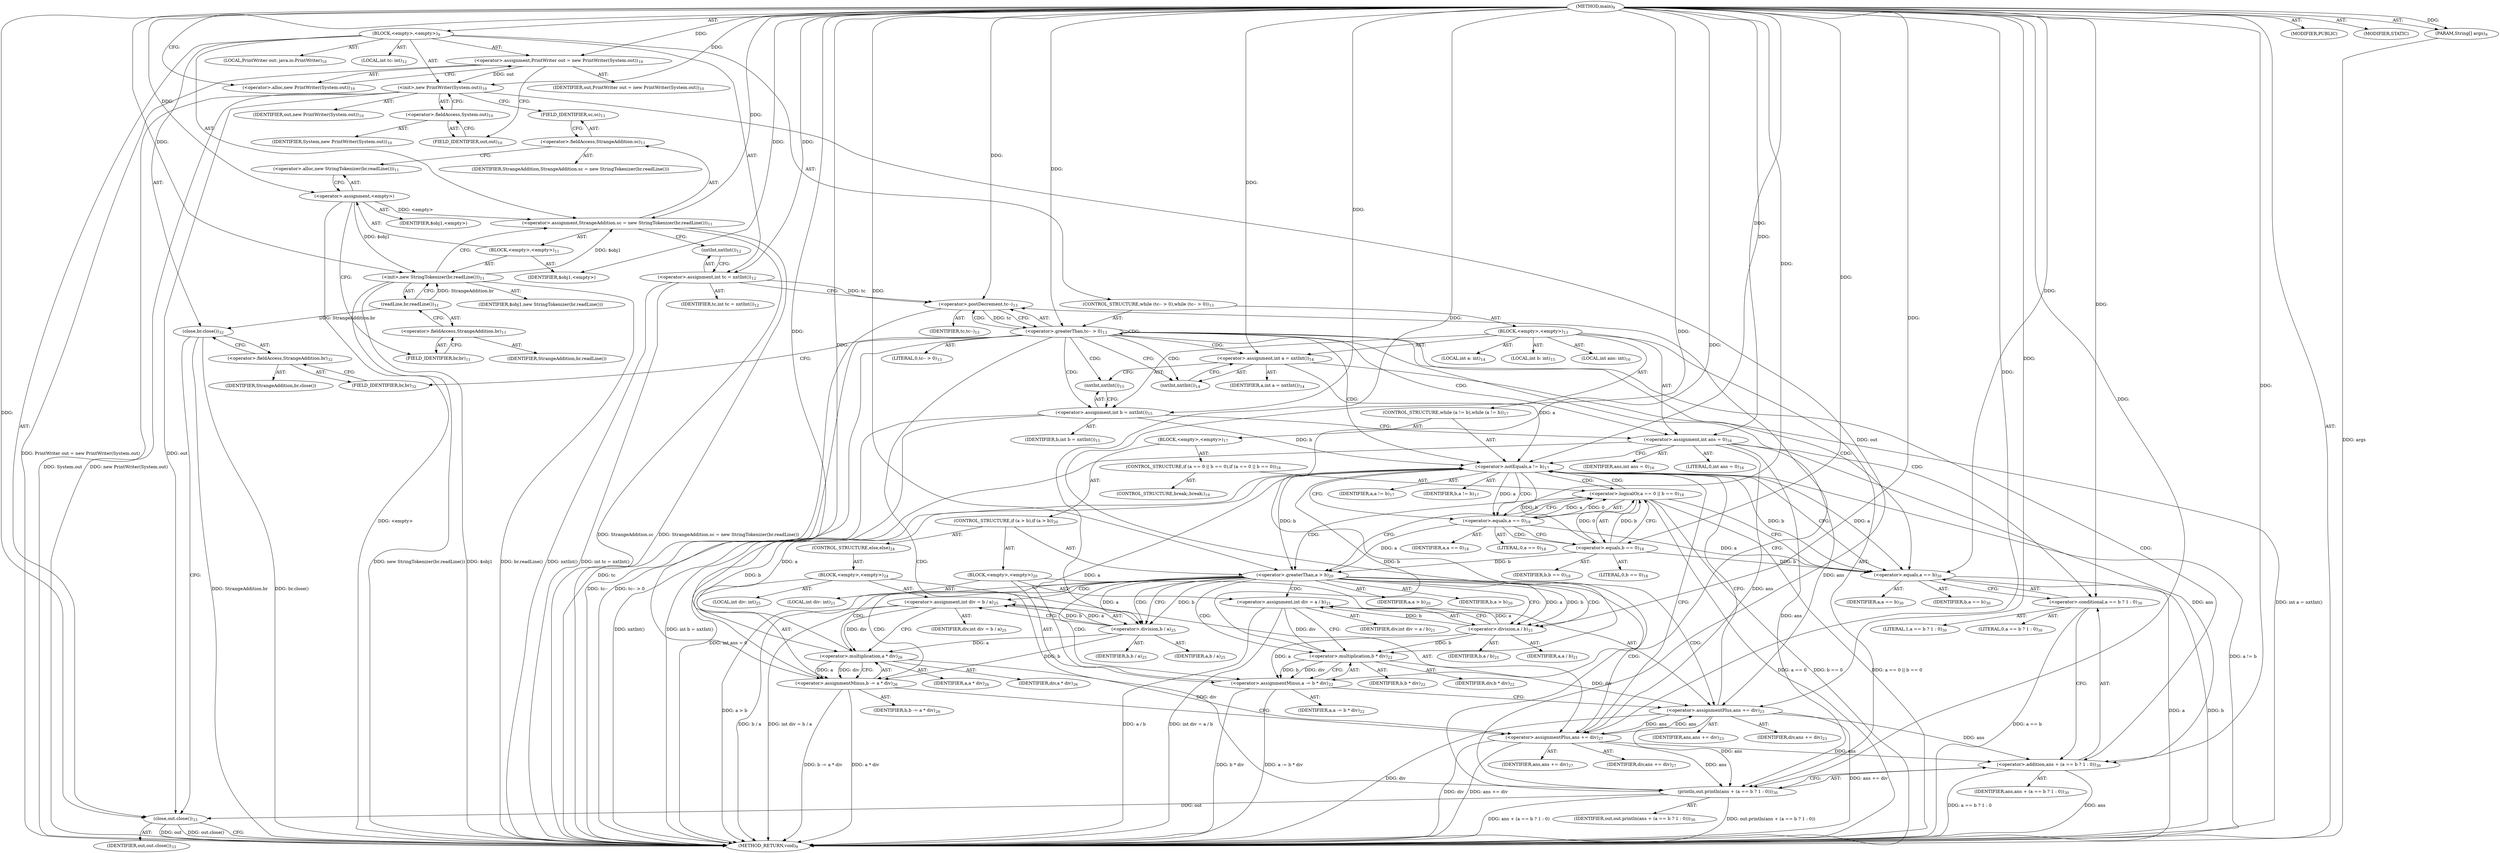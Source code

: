 digraph "main" {  
"21" [label = <(METHOD,main)<SUB>9</SUB>> ]
"22" [label = <(PARAM,String[] args)<SUB>9</SUB>> ]
"23" [label = <(BLOCK,&lt;empty&gt;,&lt;empty&gt;)<SUB>9</SUB>> ]
"4" [label = <(LOCAL,PrintWriter out: java.io.PrintWriter)<SUB>10</SUB>> ]
"24" [label = <(&lt;operator&gt;.assignment,PrintWriter out = new PrintWriter(System.out))<SUB>10</SUB>> ]
"25" [label = <(IDENTIFIER,out,PrintWriter out = new PrintWriter(System.out))<SUB>10</SUB>> ]
"26" [label = <(&lt;operator&gt;.alloc,new PrintWriter(System.out))<SUB>10</SUB>> ]
"27" [label = <(&lt;init&gt;,new PrintWriter(System.out))<SUB>10</SUB>> ]
"3" [label = <(IDENTIFIER,out,new PrintWriter(System.out))<SUB>10</SUB>> ]
"28" [label = <(&lt;operator&gt;.fieldAccess,System.out)<SUB>10</SUB>> ]
"29" [label = <(IDENTIFIER,System,new PrintWriter(System.out))<SUB>10</SUB>> ]
"30" [label = <(FIELD_IDENTIFIER,out,out)<SUB>10</SUB>> ]
"31" [label = <(&lt;operator&gt;.assignment,StrangeAddition.sc = new StringTokenizer(br.readLine()))<SUB>11</SUB>> ]
"32" [label = <(&lt;operator&gt;.fieldAccess,StrangeAddition.sc)<SUB>11</SUB>> ]
"33" [label = <(IDENTIFIER,StrangeAddition,StrangeAddition.sc = new StringTokenizer(br.readLine()))> ]
"34" [label = <(FIELD_IDENTIFIER,sc,sc)<SUB>11</SUB>> ]
"35" [label = <(BLOCK,&lt;empty&gt;,&lt;empty&gt;)<SUB>11</SUB>> ]
"36" [label = <(&lt;operator&gt;.assignment,&lt;empty&gt;)> ]
"37" [label = <(IDENTIFIER,$obj1,&lt;empty&gt;)> ]
"38" [label = <(&lt;operator&gt;.alloc,new StringTokenizer(br.readLine()))<SUB>11</SUB>> ]
"39" [label = <(&lt;init&gt;,new StringTokenizer(br.readLine()))<SUB>11</SUB>> ]
"40" [label = <(IDENTIFIER,$obj1,new StringTokenizer(br.readLine()))> ]
"41" [label = <(readLine,br.readLine())<SUB>11</SUB>> ]
"42" [label = <(&lt;operator&gt;.fieldAccess,StrangeAddition.br)<SUB>11</SUB>> ]
"43" [label = <(IDENTIFIER,StrangeAddition,br.readLine())> ]
"44" [label = <(FIELD_IDENTIFIER,br,br)<SUB>11</SUB>> ]
"45" [label = <(IDENTIFIER,$obj1,&lt;empty&gt;)> ]
"46" [label = <(LOCAL,int tc: int)<SUB>12</SUB>> ]
"47" [label = <(&lt;operator&gt;.assignment,int tc = nxtInt())<SUB>12</SUB>> ]
"48" [label = <(IDENTIFIER,tc,int tc = nxtInt())<SUB>12</SUB>> ]
"49" [label = <(nxtInt,nxtInt())<SUB>12</SUB>> ]
"50" [label = <(CONTROL_STRUCTURE,while (tc-- &gt; 0),while (tc-- &gt; 0))<SUB>13</SUB>> ]
"51" [label = <(&lt;operator&gt;.greaterThan,tc-- &gt; 0)<SUB>13</SUB>> ]
"52" [label = <(&lt;operator&gt;.postDecrement,tc--)<SUB>13</SUB>> ]
"53" [label = <(IDENTIFIER,tc,tc--)<SUB>13</SUB>> ]
"54" [label = <(LITERAL,0,tc-- &gt; 0)<SUB>13</SUB>> ]
"55" [label = <(BLOCK,&lt;empty&gt;,&lt;empty&gt;)<SUB>13</SUB>> ]
"56" [label = <(LOCAL,int a: int)<SUB>14</SUB>> ]
"57" [label = <(&lt;operator&gt;.assignment,int a = nxtInt())<SUB>14</SUB>> ]
"58" [label = <(IDENTIFIER,a,int a = nxtInt())<SUB>14</SUB>> ]
"59" [label = <(nxtInt,nxtInt())<SUB>14</SUB>> ]
"60" [label = <(LOCAL,int b: int)<SUB>15</SUB>> ]
"61" [label = <(&lt;operator&gt;.assignment,int b = nxtInt())<SUB>15</SUB>> ]
"62" [label = <(IDENTIFIER,b,int b = nxtInt())<SUB>15</SUB>> ]
"63" [label = <(nxtInt,nxtInt())<SUB>15</SUB>> ]
"64" [label = <(LOCAL,int ans: int)<SUB>16</SUB>> ]
"65" [label = <(&lt;operator&gt;.assignment,int ans = 0)<SUB>16</SUB>> ]
"66" [label = <(IDENTIFIER,ans,int ans = 0)<SUB>16</SUB>> ]
"67" [label = <(LITERAL,0,int ans = 0)<SUB>16</SUB>> ]
"68" [label = <(CONTROL_STRUCTURE,while (a != b),while (a != b))<SUB>17</SUB>> ]
"69" [label = <(&lt;operator&gt;.notEquals,a != b)<SUB>17</SUB>> ]
"70" [label = <(IDENTIFIER,a,a != b)<SUB>17</SUB>> ]
"71" [label = <(IDENTIFIER,b,a != b)<SUB>17</SUB>> ]
"72" [label = <(BLOCK,&lt;empty&gt;,&lt;empty&gt;)<SUB>17</SUB>> ]
"73" [label = <(CONTROL_STRUCTURE,if (a == 0 || b == 0),if (a == 0 || b == 0))<SUB>18</SUB>> ]
"74" [label = <(&lt;operator&gt;.logicalOr,a == 0 || b == 0)<SUB>18</SUB>> ]
"75" [label = <(&lt;operator&gt;.equals,a == 0)<SUB>18</SUB>> ]
"76" [label = <(IDENTIFIER,a,a == 0)<SUB>18</SUB>> ]
"77" [label = <(LITERAL,0,a == 0)<SUB>18</SUB>> ]
"78" [label = <(&lt;operator&gt;.equals,b == 0)<SUB>18</SUB>> ]
"79" [label = <(IDENTIFIER,b,b == 0)<SUB>18</SUB>> ]
"80" [label = <(LITERAL,0,b == 0)<SUB>18</SUB>> ]
"81" [label = <(CONTROL_STRUCTURE,break;,break;)<SUB>19</SUB>> ]
"82" [label = <(CONTROL_STRUCTURE,if (a &gt; b),if (a &gt; b))<SUB>20</SUB>> ]
"83" [label = <(&lt;operator&gt;.greaterThan,a &gt; b)<SUB>20</SUB>> ]
"84" [label = <(IDENTIFIER,a,a &gt; b)<SUB>20</SUB>> ]
"85" [label = <(IDENTIFIER,b,a &gt; b)<SUB>20</SUB>> ]
"86" [label = <(BLOCK,&lt;empty&gt;,&lt;empty&gt;)<SUB>20</SUB>> ]
"87" [label = <(LOCAL,int div: int)<SUB>21</SUB>> ]
"88" [label = <(&lt;operator&gt;.assignment,int div = a / b)<SUB>21</SUB>> ]
"89" [label = <(IDENTIFIER,div,int div = a / b)<SUB>21</SUB>> ]
"90" [label = <(&lt;operator&gt;.division,a / b)<SUB>21</SUB>> ]
"91" [label = <(IDENTIFIER,a,a / b)<SUB>21</SUB>> ]
"92" [label = <(IDENTIFIER,b,a / b)<SUB>21</SUB>> ]
"93" [label = <(&lt;operator&gt;.assignmentMinus,a -= b * div)<SUB>22</SUB>> ]
"94" [label = <(IDENTIFIER,a,a -= b * div)<SUB>22</SUB>> ]
"95" [label = <(&lt;operator&gt;.multiplication,b * div)<SUB>22</SUB>> ]
"96" [label = <(IDENTIFIER,b,b * div)<SUB>22</SUB>> ]
"97" [label = <(IDENTIFIER,div,b * div)<SUB>22</SUB>> ]
"98" [label = <(&lt;operator&gt;.assignmentPlus,ans += div)<SUB>23</SUB>> ]
"99" [label = <(IDENTIFIER,ans,ans += div)<SUB>23</SUB>> ]
"100" [label = <(IDENTIFIER,div,ans += div)<SUB>23</SUB>> ]
"101" [label = <(CONTROL_STRUCTURE,else,else)<SUB>24</SUB>> ]
"102" [label = <(BLOCK,&lt;empty&gt;,&lt;empty&gt;)<SUB>24</SUB>> ]
"103" [label = <(LOCAL,int div: int)<SUB>25</SUB>> ]
"104" [label = <(&lt;operator&gt;.assignment,int div = b / a)<SUB>25</SUB>> ]
"105" [label = <(IDENTIFIER,div,int div = b / a)<SUB>25</SUB>> ]
"106" [label = <(&lt;operator&gt;.division,b / a)<SUB>25</SUB>> ]
"107" [label = <(IDENTIFIER,b,b / a)<SUB>25</SUB>> ]
"108" [label = <(IDENTIFIER,a,b / a)<SUB>25</SUB>> ]
"109" [label = <(&lt;operator&gt;.assignmentMinus,b -= a * div)<SUB>26</SUB>> ]
"110" [label = <(IDENTIFIER,b,b -= a * div)<SUB>26</SUB>> ]
"111" [label = <(&lt;operator&gt;.multiplication,a * div)<SUB>26</SUB>> ]
"112" [label = <(IDENTIFIER,a,a * div)<SUB>26</SUB>> ]
"113" [label = <(IDENTIFIER,div,a * div)<SUB>26</SUB>> ]
"114" [label = <(&lt;operator&gt;.assignmentPlus,ans += div)<SUB>27</SUB>> ]
"115" [label = <(IDENTIFIER,ans,ans += div)<SUB>27</SUB>> ]
"116" [label = <(IDENTIFIER,div,ans += div)<SUB>27</SUB>> ]
"117" [label = <(println,out.println(ans + (a == b ? 1 : 0)))<SUB>30</SUB>> ]
"118" [label = <(IDENTIFIER,out,out.println(ans + (a == b ? 1 : 0)))<SUB>30</SUB>> ]
"119" [label = <(&lt;operator&gt;.addition,ans + (a == b ? 1 : 0))<SUB>30</SUB>> ]
"120" [label = <(IDENTIFIER,ans,ans + (a == b ? 1 : 0))<SUB>30</SUB>> ]
"121" [label = <(&lt;operator&gt;.conditional,a == b ? 1 : 0)<SUB>30</SUB>> ]
"122" [label = <(&lt;operator&gt;.equals,a == b)<SUB>30</SUB>> ]
"123" [label = <(IDENTIFIER,a,a == b)<SUB>30</SUB>> ]
"124" [label = <(IDENTIFIER,b,a == b)<SUB>30</SUB>> ]
"125" [label = <(LITERAL,1,a == b ? 1 : 0)<SUB>30</SUB>> ]
"126" [label = <(LITERAL,0,a == b ? 1 : 0)<SUB>30</SUB>> ]
"127" [label = <(close,br.close())<SUB>32</SUB>> ]
"128" [label = <(&lt;operator&gt;.fieldAccess,StrangeAddition.br)<SUB>32</SUB>> ]
"129" [label = <(IDENTIFIER,StrangeAddition,br.close())> ]
"130" [label = <(FIELD_IDENTIFIER,br,br)<SUB>32</SUB>> ]
"131" [label = <(close,out.close())<SUB>33</SUB>> ]
"132" [label = <(IDENTIFIER,out,out.close())<SUB>33</SUB>> ]
"133" [label = <(MODIFIER,PUBLIC)> ]
"134" [label = <(MODIFIER,STATIC)> ]
"135" [label = <(METHOD_RETURN,void)<SUB>9</SUB>> ]
  "21" -> "22"  [ label = "AST: "] 
  "21" -> "23"  [ label = "AST: "] 
  "21" -> "133"  [ label = "AST: "] 
  "21" -> "134"  [ label = "AST: "] 
  "21" -> "135"  [ label = "AST: "] 
  "23" -> "4"  [ label = "AST: "] 
  "23" -> "24"  [ label = "AST: "] 
  "23" -> "27"  [ label = "AST: "] 
  "23" -> "31"  [ label = "AST: "] 
  "23" -> "46"  [ label = "AST: "] 
  "23" -> "47"  [ label = "AST: "] 
  "23" -> "50"  [ label = "AST: "] 
  "23" -> "127"  [ label = "AST: "] 
  "23" -> "131"  [ label = "AST: "] 
  "24" -> "25"  [ label = "AST: "] 
  "24" -> "26"  [ label = "AST: "] 
  "27" -> "3"  [ label = "AST: "] 
  "27" -> "28"  [ label = "AST: "] 
  "28" -> "29"  [ label = "AST: "] 
  "28" -> "30"  [ label = "AST: "] 
  "31" -> "32"  [ label = "AST: "] 
  "31" -> "35"  [ label = "AST: "] 
  "32" -> "33"  [ label = "AST: "] 
  "32" -> "34"  [ label = "AST: "] 
  "35" -> "36"  [ label = "AST: "] 
  "35" -> "39"  [ label = "AST: "] 
  "35" -> "45"  [ label = "AST: "] 
  "36" -> "37"  [ label = "AST: "] 
  "36" -> "38"  [ label = "AST: "] 
  "39" -> "40"  [ label = "AST: "] 
  "39" -> "41"  [ label = "AST: "] 
  "41" -> "42"  [ label = "AST: "] 
  "42" -> "43"  [ label = "AST: "] 
  "42" -> "44"  [ label = "AST: "] 
  "47" -> "48"  [ label = "AST: "] 
  "47" -> "49"  [ label = "AST: "] 
  "50" -> "51"  [ label = "AST: "] 
  "50" -> "55"  [ label = "AST: "] 
  "51" -> "52"  [ label = "AST: "] 
  "51" -> "54"  [ label = "AST: "] 
  "52" -> "53"  [ label = "AST: "] 
  "55" -> "56"  [ label = "AST: "] 
  "55" -> "57"  [ label = "AST: "] 
  "55" -> "60"  [ label = "AST: "] 
  "55" -> "61"  [ label = "AST: "] 
  "55" -> "64"  [ label = "AST: "] 
  "55" -> "65"  [ label = "AST: "] 
  "55" -> "68"  [ label = "AST: "] 
  "55" -> "117"  [ label = "AST: "] 
  "57" -> "58"  [ label = "AST: "] 
  "57" -> "59"  [ label = "AST: "] 
  "61" -> "62"  [ label = "AST: "] 
  "61" -> "63"  [ label = "AST: "] 
  "65" -> "66"  [ label = "AST: "] 
  "65" -> "67"  [ label = "AST: "] 
  "68" -> "69"  [ label = "AST: "] 
  "68" -> "72"  [ label = "AST: "] 
  "69" -> "70"  [ label = "AST: "] 
  "69" -> "71"  [ label = "AST: "] 
  "72" -> "73"  [ label = "AST: "] 
  "72" -> "82"  [ label = "AST: "] 
  "73" -> "74"  [ label = "AST: "] 
  "73" -> "81"  [ label = "AST: "] 
  "74" -> "75"  [ label = "AST: "] 
  "74" -> "78"  [ label = "AST: "] 
  "75" -> "76"  [ label = "AST: "] 
  "75" -> "77"  [ label = "AST: "] 
  "78" -> "79"  [ label = "AST: "] 
  "78" -> "80"  [ label = "AST: "] 
  "82" -> "83"  [ label = "AST: "] 
  "82" -> "86"  [ label = "AST: "] 
  "82" -> "101"  [ label = "AST: "] 
  "83" -> "84"  [ label = "AST: "] 
  "83" -> "85"  [ label = "AST: "] 
  "86" -> "87"  [ label = "AST: "] 
  "86" -> "88"  [ label = "AST: "] 
  "86" -> "93"  [ label = "AST: "] 
  "86" -> "98"  [ label = "AST: "] 
  "88" -> "89"  [ label = "AST: "] 
  "88" -> "90"  [ label = "AST: "] 
  "90" -> "91"  [ label = "AST: "] 
  "90" -> "92"  [ label = "AST: "] 
  "93" -> "94"  [ label = "AST: "] 
  "93" -> "95"  [ label = "AST: "] 
  "95" -> "96"  [ label = "AST: "] 
  "95" -> "97"  [ label = "AST: "] 
  "98" -> "99"  [ label = "AST: "] 
  "98" -> "100"  [ label = "AST: "] 
  "101" -> "102"  [ label = "AST: "] 
  "102" -> "103"  [ label = "AST: "] 
  "102" -> "104"  [ label = "AST: "] 
  "102" -> "109"  [ label = "AST: "] 
  "102" -> "114"  [ label = "AST: "] 
  "104" -> "105"  [ label = "AST: "] 
  "104" -> "106"  [ label = "AST: "] 
  "106" -> "107"  [ label = "AST: "] 
  "106" -> "108"  [ label = "AST: "] 
  "109" -> "110"  [ label = "AST: "] 
  "109" -> "111"  [ label = "AST: "] 
  "111" -> "112"  [ label = "AST: "] 
  "111" -> "113"  [ label = "AST: "] 
  "114" -> "115"  [ label = "AST: "] 
  "114" -> "116"  [ label = "AST: "] 
  "117" -> "118"  [ label = "AST: "] 
  "117" -> "119"  [ label = "AST: "] 
  "119" -> "120"  [ label = "AST: "] 
  "119" -> "121"  [ label = "AST: "] 
  "121" -> "122"  [ label = "AST: "] 
  "121" -> "125"  [ label = "AST: "] 
  "121" -> "126"  [ label = "AST: "] 
  "122" -> "123"  [ label = "AST: "] 
  "122" -> "124"  [ label = "AST: "] 
  "127" -> "128"  [ label = "AST: "] 
  "128" -> "129"  [ label = "AST: "] 
  "128" -> "130"  [ label = "AST: "] 
  "131" -> "132"  [ label = "AST: "] 
  "24" -> "30"  [ label = "CFG: "] 
  "27" -> "34"  [ label = "CFG: "] 
  "31" -> "49"  [ label = "CFG: "] 
  "47" -> "52"  [ label = "CFG: "] 
  "127" -> "131"  [ label = "CFG: "] 
  "131" -> "135"  [ label = "CFG: "] 
  "26" -> "24"  [ label = "CFG: "] 
  "28" -> "27"  [ label = "CFG: "] 
  "32" -> "38"  [ label = "CFG: "] 
  "49" -> "47"  [ label = "CFG: "] 
  "51" -> "59"  [ label = "CFG: "] 
  "51" -> "130"  [ label = "CFG: "] 
  "128" -> "127"  [ label = "CFG: "] 
  "30" -> "28"  [ label = "CFG: "] 
  "34" -> "32"  [ label = "CFG: "] 
  "36" -> "44"  [ label = "CFG: "] 
  "39" -> "31"  [ label = "CFG: "] 
  "52" -> "51"  [ label = "CFG: "] 
  "57" -> "63"  [ label = "CFG: "] 
  "61" -> "65"  [ label = "CFG: "] 
  "65" -> "69"  [ label = "CFG: "] 
  "117" -> "52"  [ label = "CFG: "] 
  "130" -> "128"  [ label = "CFG: "] 
  "38" -> "36"  [ label = "CFG: "] 
  "41" -> "39"  [ label = "CFG: "] 
  "59" -> "57"  [ label = "CFG: "] 
  "63" -> "61"  [ label = "CFG: "] 
  "69" -> "75"  [ label = "CFG: "] 
  "69" -> "122"  [ label = "CFG: "] 
  "119" -> "117"  [ label = "CFG: "] 
  "42" -> "41"  [ label = "CFG: "] 
  "121" -> "119"  [ label = "CFG: "] 
  "44" -> "42"  [ label = "CFG: "] 
  "74" -> "122"  [ label = "CFG: "] 
  "74" -> "83"  [ label = "CFG: "] 
  "83" -> "90"  [ label = "CFG: "] 
  "83" -> "106"  [ label = "CFG: "] 
  "122" -> "121"  [ label = "CFG: "] 
  "75" -> "74"  [ label = "CFG: "] 
  "75" -> "78"  [ label = "CFG: "] 
  "78" -> "74"  [ label = "CFG: "] 
  "88" -> "95"  [ label = "CFG: "] 
  "93" -> "98"  [ label = "CFG: "] 
  "98" -> "69"  [ label = "CFG: "] 
  "90" -> "88"  [ label = "CFG: "] 
  "95" -> "93"  [ label = "CFG: "] 
  "104" -> "111"  [ label = "CFG: "] 
  "109" -> "114"  [ label = "CFG: "] 
  "114" -> "69"  [ label = "CFG: "] 
  "106" -> "104"  [ label = "CFG: "] 
  "111" -> "109"  [ label = "CFG: "] 
  "21" -> "26"  [ label = "CFG: "] 
  "22" -> "135"  [ label = "DDG: args"] 
  "24" -> "135"  [ label = "DDG: PrintWriter out = new PrintWriter(System.out)"] 
  "27" -> "135"  [ label = "DDG: System.out"] 
  "27" -> "135"  [ label = "DDG: new PrintWriter(System.out)"] 
  "31" -> "135"  [ label = "DDG: StrangeAddition.sc"] 
  "36" -> "135"  [ label = "DDG: &lt;empty&gt;"] 
  "39" -> "135"  [ label = "DDG: $obj1"] 
  "39" -> "135"  [ label = "DDG: br.readLine()"] 
  "39" -> "135"  [ label = "DDG: new StringTokenizer(br.readLine())"] 
  "31" -> "135"  [ label = "DDG: StrangeAddition.sc = new StringTokenizer(br.readLine())"] 
  "47" -> "135"  [ label = "DDG: nxtInt()"] 
  "47" -> "135"  [ label = "DDG: int tc = nxtInt()"] 
  "52" -> "135"  [ label = "DDG: tc"] 
  "51" -> "135"  [ label = "DDG: tc--"] 
  "51" -> "135"  [ label = "DDG: tc-- &gt; 0"] 
  "127" -> "135"  [ label = "DDG: StrangeAddition.br"] 
  "127" -> "135"  [ label = "DDG: br.close()"] 
  "131" -> "135"  [ label = "DDG: out"] 
  "131" -> "135"  [ label = "DDG: out.close()"] 
  "57" -> "135"  [ label = "DDG: int a = nxtInt()"] 
  "61" -> "135"  [ label = "DDG: nxtInt()"] 
  "61" -> "135"  [ label = "DDG: int b = nxtInt()"] 
  "65" -> "135"  [ label = "DDG: int ans = 0"] 
  "69" -> "135"  [ label = "DDG: a != b"] 
  "74" -> "135"  [ label = "DDG: a == 0"] 
  "74" -> "135"  [ label = "DDG: b == 0"] 
  "74" -> "135"  [ label = "DDG: a == 0 || b == 0"] 
  "83" -> "135"  [ label = "DDG: a &gt; b"] 
  "104" -> "135"  [ label = "DDG: b / a"] 
  "104" -> "135"  [ label = "DDG: int div = b / a"] 
  "109" -> "135"  [ label = "DDG: a * div"] 
  "109" -> "135"  [ label = "DDG: b -= a * div"] 
  "114" -> "135"  [ label = "DDG: div"] 
  "114" -> "135"  [ label = "DDG: ans += div"] 
  "88" -> "135"  [ label = "DDG: a / b"] 
  "88" -> "135"  [ label = "DDG: int div = a / b"] 
  "93" -> "135"  [ label = "DDG: b * div"] 
  "93" -> "135"  [ label = "DDG: a -= b * div"] 
  "98" -> "135"  [ label = "DDG: div"] 
  "98" -> "135"  [ label = "DDG: ans += div"] 
  "119" -> "135"  [ label = "DDG: ans"] 
  "122" -> "135"  [ label = "DDG: a"] 
  "122" -> "135"  [ label = "DDG: b"] 
  "121" -> "135"  [ label = "DDG: a == b"] 
  "119" -> "135"  [ label = "DDG: a == b ? 1 : 0"] 
  "117" -> "135"  [ label = "DDG: ans + (a == b ? 1 : 0)"] 
  "117" -> "135"  [ label = "DDG: out.println(ans + (a == b ? 1 : 0))"] 
  "21" -> "22"  [ label = "DDG: "] 
  "21" -> "24"  [ label = "DDG: "] 
  "36" -> "31"  [ label = "DDG: &lt;empty&gt;"] 
  "39" -> "31"  [ label = "DDG: $obj1"] 
  "21" -> "31"  [ label = "DDG: "] 
  "21" -> "47"  [ label = "DDG: "] 
  "24" -> "27"  [ label = "DDG: out"] 
  "21" -> "27"  [ label = "DDG: "] 
  "41" -> "127"  [ label = "DDG: StrangeAddition.br"] 
  "27" -> "131"  [ label = "DDG: out"] 
  "117" -> "131"  [ label = "DDG: out"] 
  "21" -> "131"  [ label = "DDG: "] 
  "21" -> "36"  [ label = "DDG: "] 
  "21" -> "45"  [ label = "DDG: "] 
  "52" -> "51"  [ label = "DDG: tc"] 
  "21" -> "51"  [ label = "DDG: "] 
  "21" -> "57"  [ label = "DDG: "] 
  "21" -> "61"  [ label = "DDG: "] 
  "21" -> "65"  [ label = "DDG: "] 
  "36" -> "39"  [ label = "DDG: $obj1"] 
  "21" -> "39"  [ label = "DDG: "] 
  "41" -> "39"  [ label = "DDG: StrangeAddition.br"] 
  "47" -> "52"  [ label = "DDG: tc"] 
  "21" -> "52"  [ label = "DDG: "] 
  "27" -> "117"  [ label = "DDG: out"] 
  "21" -> "117"  [ label = "DDG: "] 
  "65" -> "117"  [ label = "DDG: ans"] 
  "114" -> "117"  [ label = "DDG: ans"] 
  "98" -> "117"  [ label = "DDG: ans"] 
  "57" -> "69"  [ label = "DDG: a"] 
  "111" -> "69"  [ label = "DDG: a"] 
  "93" -> "69"  [ label = "DDG: a"] 
  "21" -> "69"  [ label = "DDG: "] 
  "61" -> "69"  [ label = "DDG: b"] 
  "109" -> "69"  [ label = "DDG: b"] 
  "95" -> "69"  [ label = "DDG: b"] 
  "65" -> "119"  [ label = "DDG: ans"] 
  "114" -> "119"  [ label = "DDG: ans"] 
  "98" -> "119"  [ label = "DDG: ans"] 
  "21" -> "119"  [ label = "DDG: "] 
  "21" -> "121"  [ label = "DDG: "] 
  "75" -> "74"  [ label = "DDG: a"] 
  "75" -> "74"  [ label = "DDG: 0"] 
  "78" -> "74"  [ label = "DDG: b"] 
  "78" -> "74"  [ label = "DDG: 0"] 
  "75" -> "83"  [ label = "DDG: a"] 
  "21" -> "83"  [ label = "DDG: "] 
  "69" -> "83"  [ label = "DDG: b"] 
  "78" -> "83"  [ label = "DDG: b"] 
  "90" -> "88"  [ label = "DDG: a"] 
  "90" -> "88"  [ label = "DDG: b"] 
  "95" -> "93"  [ label = "DDG: b"] 
  "95" -> "93"  [ label = "DDG: div"] 
  "95" -> "98"  [ label = "DDG: div"] 
  "21" -> "98"  [ label = "DDG: "] 
  "69" -> "122"  [ label = "DDG: a"] 
  "75" -> "122"  [ label = "DDG: a"] 
  "21" -> "122"  [ label = "DDG: "] 
  "69" -> "122"  [ label = "DDG: b"] 
  "78" -> "122"  [ label = "DDG: b"] 
  "69" -> "75"  [ label = "DDG: a"] 
  "21" -> "75"  [ label = "DDG: "] 
  "69" -> "78"  [ label = "DDG: b"] 
  "21" -> "78"  [ label = "DDG: "] 
  "90" -> "93"  [ label = "DDG: a"] 
  "21" -> "93"  [ label = "DDG: "] 
  "65" -> "98"  [ label = "DDG: ans"] 
  "114" -> "98"  [ label = "DDG: ans"] 
  "106" -> "104"  [ label = "DDG: b"] 
  "106" -> "104"  [ label = "DDG: a"] 
  "111" -> "109"  [ label = "DDG: a"] 
  "111" -> "109"  [ label = "DDG: div"] 
  "111" -> "114"  [ label = "DDG: div"] 
  "21" -> "114"  [ label = "DDG: "] 
  "83" -> "90"  [ label = "DDG: a"] 
  "21" -> "90"  [ label = "DDG: "] 
  "83" -> "90"  [ label = "DDG: b"] 
  "90" -> "95"  [ label = "DDG: b"] 
  "21" -> "95"  [ label = "DDG: "] 
  "88" -> "95"  [ label = "DDG: div"] 
  "106" -> "109"  [ label = "DDG: b"] 
  "21" -> "109"  [ label = "DDG: "] 
  "65" -> "114"  [ label = "DDG: ans"] 
  "98" -> "114"  [ label = "DDG: ans"] 
  "83" -> "106"  [ label = "DDG: b"] 
  "21" -> "106"  [ label = "DDG: "] 
  "83" -> "106"  [ label = "DDG: a"] 
  "106" -> "111"  [ label = "DDG: a"] 
  "21" -> "111"  [ label = "DDG: "] 
  "104" -> "111"  [ label = "DDG: div"] 
  "51" -> "51"  [ label = "CDG: "] 
  "51" -> "57"  [ label = "CDG: "] 
  "51" -> "52"  [ label = "CDG: "] 
  "51" -> "122"  [ label = "CDG: "] 
  "51" -> "69"  [ label = "CDG: "] 
  "51" -> "119"  [ label = "CDG: "] 
  "51" -> "121"  [ label = "CDG: "] 
  "51" -> "65"  [ label = "CDG: "] 
  "51" -> "59"  [ label = "CDG: "] 
  "51" -> "61"  [ label = "CDG: "] 
  "51" -> "117"  [ label = "CDG: "] 
  "51" -> "63"  [ label = "CDG: "] 
  "69" -> "75"  [ label = "CDG: "] 
  "69" -> "74"  [ label = "CDG: "] 
  "74" -> "69"  [ label = "CDG: "] 
  "74" -> "83"  [ label = "CDG: "] 
  "83" -> "98"  [ label = "CDG: "] 
  "83" -> "114"  [ label = "CDG: "] 
  "83" -> "104"  [ label = "CDG: "] 
  "83" -> "95"  [ label = "CDG: "] 
  "83" -> "106"  [ label = "CDG: "] 
  "83" -> "93"  [ label = "CDG: "] 
  "83" -> "90"  [ label = "CDG: "] 
  "83" -> "88"  [ label = "CDG: "] 
  "83" -> "111"  [ label = "CDG: "] 
  "83" -> "109"  [ label = "CDG: "] 
  "75" -> "78"  [ label = "CDG: "] 
}
